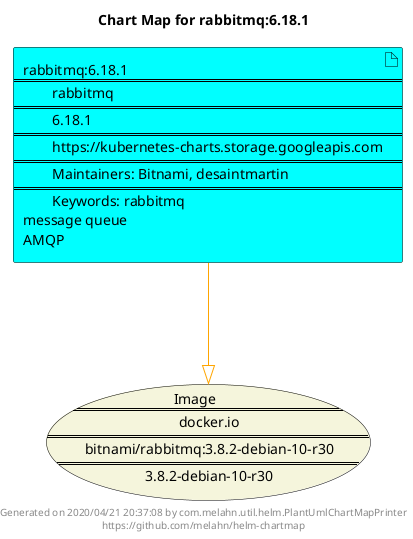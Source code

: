 @startuml
skinparam linetype ortho
skinparam backgroundColor white
skinparam usecaseBorderColor black
skinparam usecaseArrowColor LightSlateGray
skinparam artifactBorderColor black
skinparam artifactArrowColor LightSlateGray

title Chart Map for rabbitmq:6.18.1

'There is one referenced Helm Chart
artifact "rabbitmq:6.18.1\n====\n\trabbitmq\n====\n\t6.18.1\n====\n\thttps://kubernetes-charts.storage.googleapis.com\n====\n\tMaintainers: Bitnami, desaintmartin\n====\n\tKeywords: rabbitmq\nmessage queue\nAMQP" as rabbitmq_6_18_1 #Aqua

'There is one referenced Docker Image
usecase "Image\n====\n\tdocker.io\n====\n\tbitnami/rabbitmq:3.8.2-debian-10-r30\n====\n\t3.8.2-debian-10-r30" as docker_io_bitnami_rabbitmq_3_8_2_debian_10_r30 #Beige

'Chart Dependencies
rabbitmq_6_18_1--[#orange]-|>docker_io_bitnami_rabbitmq_3_8_2_debian_10_r30

center footer Generated on 2020/04/21 20:37:08 by com.melahn.util.helm.PlantUmlChartMapPrinter\nhttps://github.com/melahn/helm-chartmap
@enduml
